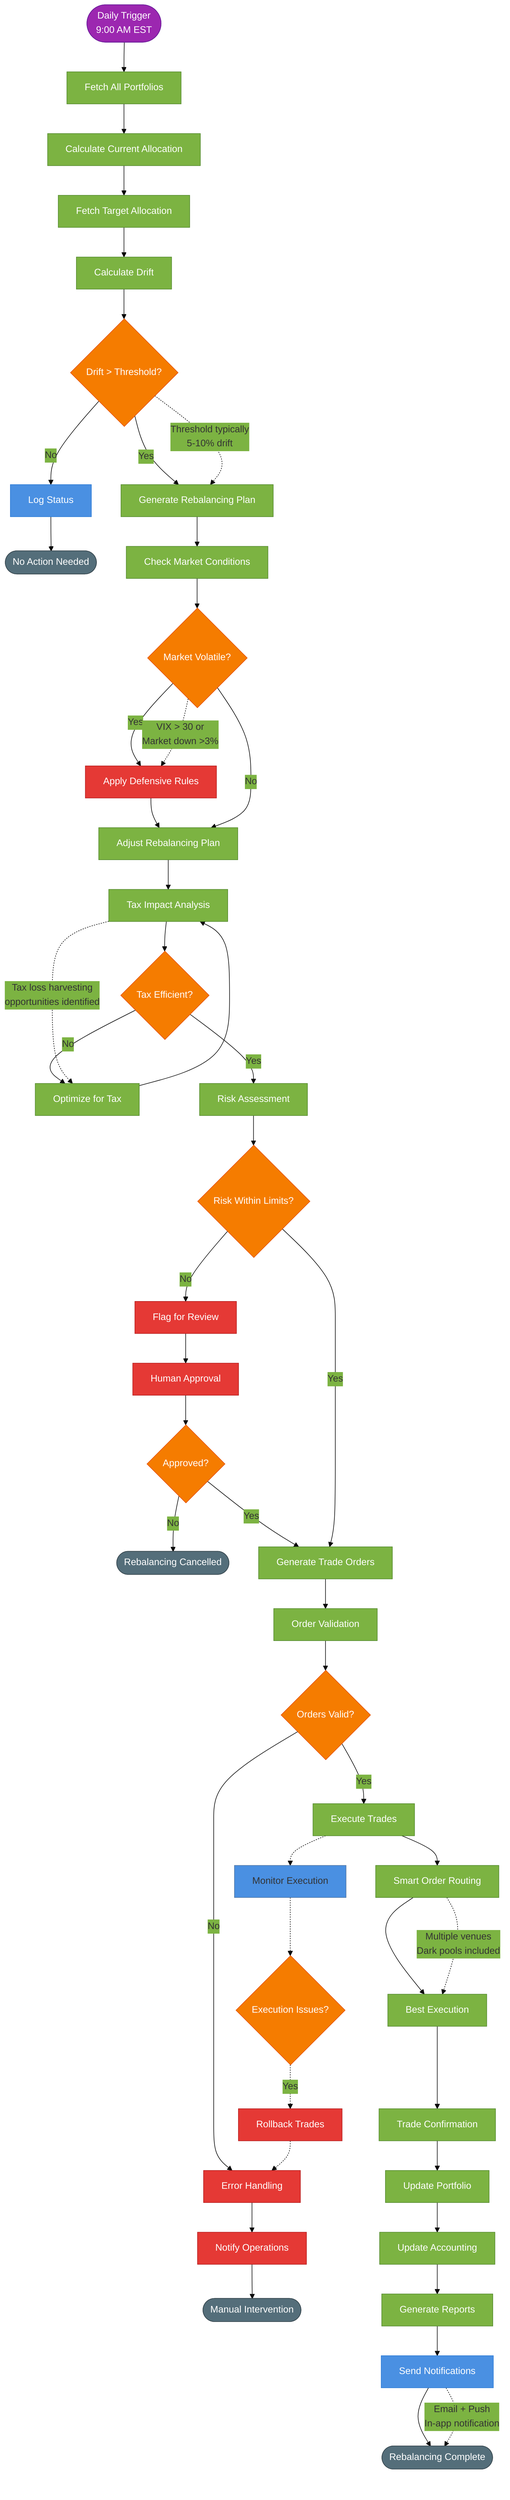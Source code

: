 %%{init: {'theme':'base', 'themeVariables': {'primaryColor':'#4A90E2', 'secondaryColor':'#7CB342', 'tertiaryColor':'#F57C00', 'errorBkgColor':'#E53935'}}}%%

flowchart TD
    %% Automated Portfolio Rebalancing Workflow
    
    Start([Daily Trigger<br/>9:00 AM EST]) --> A[Fetch All Portfolios]
    
    A --> B[Calculate Current Allocation]
    B --> C[Fetch Target Allocation]
    C --> D[Calculate Drift]
    
    D --> E{Drift > Threshold?}
    E -->|No| F[Log Status]
    F --> End1([No Action Needed])
    
    E -->|Yes| G[Generate Rebalancing Plan]
    G --> H[Check Market Conditions]
    
    H --> I{Market Volatile?}
    I -->|Yes| J[Apply Defensive Rules]
    J --> K[Adjust Rebalancing Plan]
    I -->|No| K
    
    K --> L[Tax Impact Analysis]
    L --> M{Tax Efficient?}
    M -->|No| N[Optimize for Tax]
    N --> L
    M -->|Yes| O[Risk Assessment]
    
    O --> P{Risk Within Limits?}
    P -->|No| Q[Flag for Review]
    Q --> R[Human Approval]
    R --> S{Approved?}
    S -->|No| End2([Rebalancing Cancelled])
    S -->|Yes| T
    P -->|Yes| T[Generate Trade Orders]
    
    T --> U[Order Validation]
    U --> V{Orders Valid?}
    V -->|No| W[Error Handling]
    W --> X[Notify Operations]
    X --> End3([Manual Intervention])
    
    V -->|Yes| Y[Execute Trades]
    Y --> Z[Smart Order Routing]
    Z --> AA[Best Execution]
    AA --> AB[Trade Confirmation]
    
    AB --> AC[Update Portfolio]
    AC --> AD[Update Accounting]
    AD --> AE[Generate Reports]
    AE --> AF[Send Notifications]
    AF --> End4([Rebalancing Complete])
    
    %% Parallel Processes
    Y -.-> AG[Monitor Execution]
    AG -.-> AH{Execution Issues?}
    AH -.->|Yes| AI[Rollback Trades]
    AI -.-> W
    
    %% Styling
    classDef trigger fill:#9C27B0,stroke:#6A1B9A,color:#fff
    classDef process fill:#7CB342,stroke:#558B2F,color:#fff
    classDef decision fill:#F57C00,stroke:#E65100,color:#fff
    classDef risk fill:#E53935,stroke:#B71C1C,color:#fff
    classDef endpoint fill:#546E7A,stroke:#37474F,color:#fff
    classDef notification fill:#4A90E2,stroke:#2E7CD6,color:#fff
    
    class Start trigger
    class A,B,C,D,G,H,K,L,N,O,T,U,Y,Z,AA,AB,AC,AD,AE process
    class E,I,M,P,S,V,AH decision
    class J,Q,R,W,X,AI risk
    class F,AF notification
    class End1,End2,End3,End4 endpoint
    
    %% Annotations
    E -.->|Threshold typically<br/>5-10% drift| G
    I -.->|VIX > 30 or<br/>Market down >3%| J
    L -.->|Tax loss harvesting<br/>opportunities identified| N
    Z -.->|Multiple venues<br/>Dark pools included| AA
    AF -.->|Email + Push<br/>In-app notification| End4